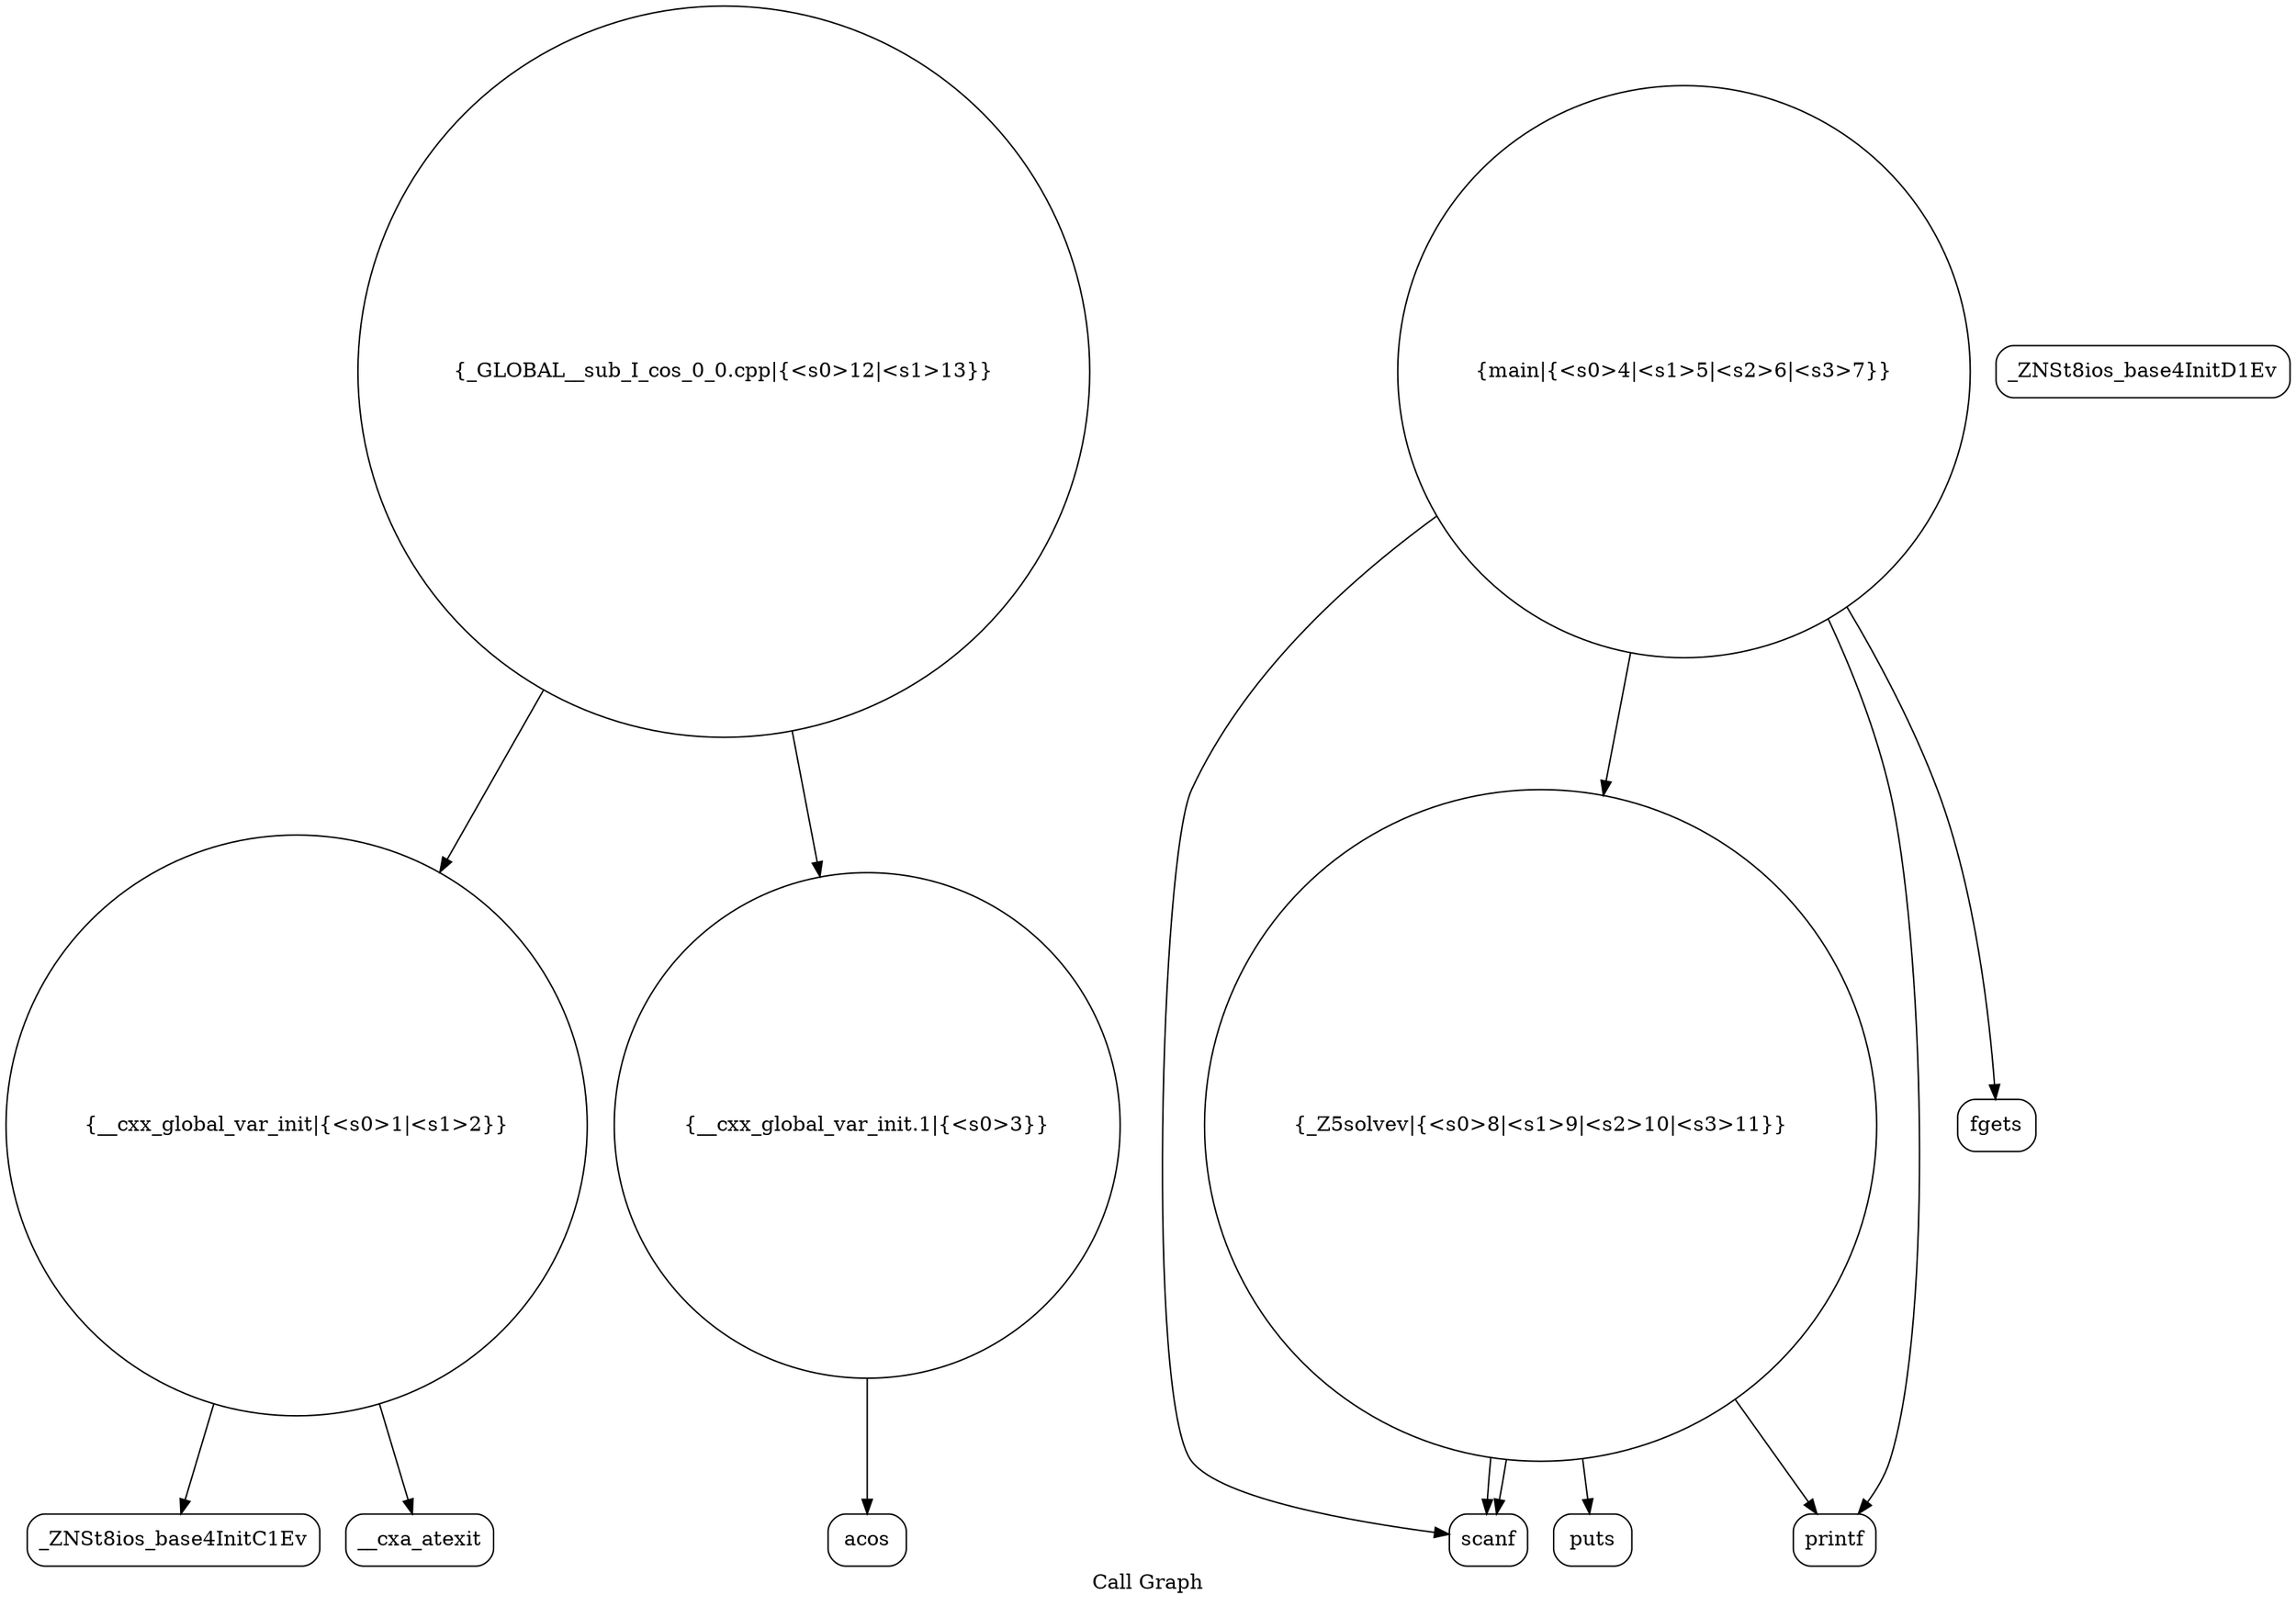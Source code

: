 digraph "Call Graph" {
	label="Call Graph";

	Node0x55aa9a7977a0 [shape=record,shape=circle,label="{__cxx_global_var_init|{<s0>1|<s1>2}}"];
	Node0x55aa9a7977a0:s0 -> Node0x55aa9a797c30[color=black];
	Node0x55aa9a7977a0:s1 -> Node0x55aa9a797d30[color=black];
	Node0x55aa9a797f30 [shape=record,shape=Mrecord,label="{scanf}"];
	Node0x55aa9a797cb0 [shape=record,shape=Mrecord,label="{_ZNSt8ios_base4InitD1Ev}"];
	Node0x55aa9a798030 [shape=record,shape=Mrecord,label="{printf}"];
	Node0x55aa9a797db0 [shape=record,shape=circle,label="{__cxx_global_var_init.1|{<s0>3}}"];
	Node0x55aa9a797db0:s0 -> Node0x55aa9a797e30[color=black];
	Node0x55aa9a798130 [shape=record,shape=Mrecord,label="{puts}"];
	Node0x55aa9a797eb0 [shape=record,shape=circle,label="{main|{<s0>4|<s1>5|<s2>6|<s3>7}}"];
	Node0x55aa9a797eb0:s0 -> Node0x55aa9a797f30[color=black];
	Node0x55aa9a797eb0:s1 -> Node0x55aa9a797fb0[color=black];
	Node0x55aa9a797eb0:s2 -> Node0x55aa9a798030[color=black];
	Node0x55aa9a797eb0:s3 -> Node0x55aa9a7980b0[color=black];
	Node0x55aa9a797c30 [shape=record,shape=Mrecord,label="{_ZNSt8ios_base4InitC1Ev}"];
	Node0x55aa9a797fb0 [shape=record,shape=Mrecord,label="{fgets}"];
	Node0x55aa9a797d30 [shape=record,shape=Mrecord,label="{__cxa_atexit}"];
	Node0x55aa9a7980b0 [shape=record,shape=circle,label="{_Z5solvev|{<s0>8|<s1>9|<s2>10|<s3>11}}"];
	Node0x55aa9a7980b0:s0 -> Node0x55aa9a797f30[color=black];
	Node0x55aa9a7980b0:s1 -> Node0x55aa9a797f30[color=black];
	Node0x55aa9a7980b0:s2 -> Node0x55aa9a798030[color=black];
	Node0x55aa9a7980b0:s3 -> Node0x55aa9a798130[color=black];
	Node0x55aa9a797e30 [shape=record,shape=Mrecord,label="{acos}"];
	Node0x55aa9a7981b0 [shape=record,shape=circle,label="{_GLOBAL__sub_I_cos_0_0.cpp|{<s0>12|<s1>13}}"];
	Node0x55aa9a7981b0:s0 -> Node0x55aa9a7977a0[color=black];
	Node0x55aa9a7981b0:s1 -> Node0x55aa9a797db0[color=black];
}
